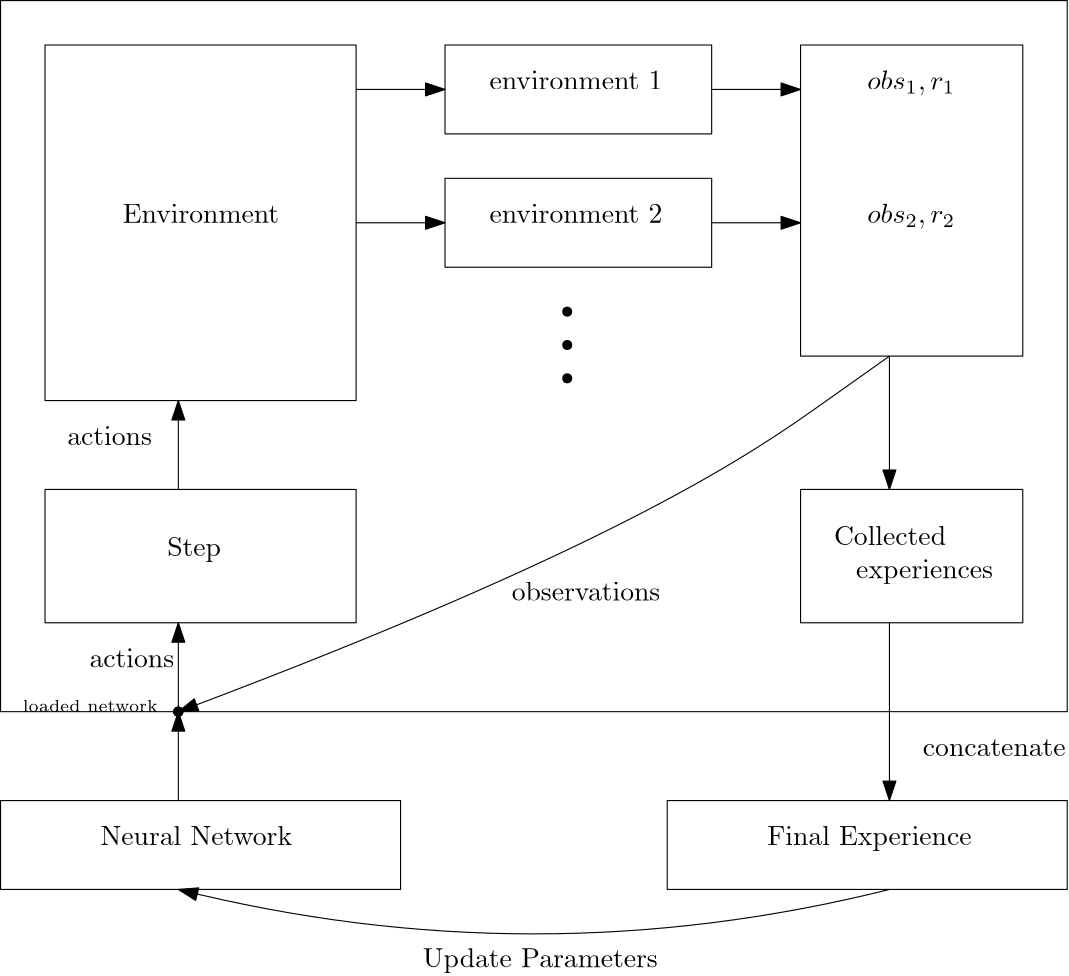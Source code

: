 <?xml version="1.0"?>
<!DOCTYPE ipe SYSTEM "ipe.dtd">
<ipe version="70218" creator="Ipe 7.2.24">
<info created="D:20221102194446" modified="D:20221102194446"/>
<ipestyle name="basic">
<symbol name="arrow/arc(spx)">
<path stroke="sym-stroke" fill="sym-stroke" pen="sym-pen">
0 0 m
-1 0.333 l
-1 -0.333 l
h
</path>
</symbol>
<symbol name="arrow/farc(spx)">
<path stroke="sym-stroke" fill="white" pen="sym-pen">
0 0 m
-1 0.333 l
-1 -0.333 l
h
</path>
</symbol>
<symbol name="arrow/ptarc(spx)">
<path stroke="sym-stroke" fill="sym-stroke" pen="sym-pen">
0 0 m
-1 0.333 l
-0.8 0 l
-1 -0.333 l
h
</path>
</symbol>
<symbol name="arrow/fptarc(spx)">
<path stroke="sym-stroke" fill="white" pen="sym-pen">
0 0 m
-1 0.333 l
-0.8 0 l
-1 -0.333 l
h
</path>
</symbol>
<symbol name="mark/circle(sx)" transformations="translations">
<path fill="sym-stroke">
0.6 0 0 0.6 0 0 e
0.4 0 0 0.4 0 0 e
</path>
</symbol>
<symbol name="mark/disk(sx)" transformations="translations">
<path fill="sym-stroke">
0.6 0 0 0.6 0 0 e
</path>
</symbol>
<symbol name="mark/fdisk(sfx)" transformations="translations">
<group>
<path fill="sym-fill">
0.5 0 0 0.5 0 0 e
</path>
<path fill="sym-stroke" fillrule="eofill">
0.6 0 0 0.6 0 0 e
0.4 0 0 0.4 0 0 e
</path>
</group>
</symbol>
<symbol name="mark/box(sx)" transformations="translations">
<path fill="sym-stroke" fillrule="eofill">
-0.6 -0.6 m
0.6 -0.6 l
0.6 0.6 l
-0.6 0.6 l
h
-0.4 -0.4 m
0.4 -0.4 l
0.4 0.4 l
-0.4 0.4 l
h
</path>
</symbol>
<symbol name="mark/square(sx)" transformations="translations">
<path fill="sym-stroke">
-0.6 -0.6 m
0.6 -0.6 l
0.6 0.6 l
-0.6 0.6 l
h
</path>
</symbol>
<symbol name="mark/fsquare(sfx)" transformations="translations">
<group>
<path fill="sym-fill">
-0.5 -0.5 m
0.5 -0.5 l
0.5 0.5 l
-0.5 0.5 l
h
</path>
<path fill="sym-stroke" fillrule="eofill">
-0.6 -0.6 m
0.6 -0.6 l
0.6 0.6 l
-0.6 0.6 l
h
-0.4 -0.4 m
0.4 -0.4 l
0.4 0.4 l
-0.4 0.4 l
h
</path>
</group>
</symbol>
<symbol name="mark/cross(sx)" transformations="translations">
<group>
<path fill="sym-stroke">
-0.43 -0.57 m
0.57 0.43 l
0.43 0.57 l
-0.57 -0.43 l
h
</path>
<path fill="sym-stroke">
-0.43 0.57 m
0.57 -0.43 l
0.43 -0.57 l
-0.57 0.43 l
h
</path>
</group>
</symbol>
<symbol name="arrow/fnormal(spx)">
<path stroke="sym-stroke" fill="white" pen="sym-pen">
0 0 m
-1 0.333 l
-1 -0.333 l
h
</path>
</symbol>
<symbol name="arrow/pointed(spx)">
<path stroke="sym-stroke" fill="sym-stroke" pen="sym-pen">
0 0 m
-1 0.333 l
-0.8 0 l
-1 -0.333 l
h
</path>
</symbol>
<symbol name="arrow/fpointed(spx)">
<path stroke="sym-stroke" fill="white" pen="sym-pen">
0 0 m
-1 0.333 l
-0.8 0 l
-1 -0.333 l
h
</path>
</symbol>
<symbol name="arrow/linear(spx)">
<path stroke="sym-stroke" pen="sym-pen">
-1 0.333 m
0 0 l
-1 -0.333 l
</path>
</symbol>
<symbol name="arrow/fdouble(spx)">
<path stroke="sym-stroke" fill="white" pen="sym-pen">
0 0 m
-1 0.333 l
-1 -0.333 l
h
-1 0 m
-2 0.333 l
-2 -0.333 l
h
</path>
</symbol>
<symbol name="arrow/double(spx)">
<path stroke="sym-stroke" fill="sym-stroke" pen="sym-pen">
0 0 m
-1 0.333 l
-1 -0.333 l
h
-1 0 m
-2 0.333 l
-2 -0.333 l
h
</path>
</symbol>
<symbol name="arrow/mid-normal(spx)">
<path stroke="sym-stroke" fill="sym-stroke" pen="sym-pen">
0.5 0 m
-0.5 0.333 l
-0.5 -0.333 l
h
</path>
</symbol>
<symbol name="arrow/mid-fnormal(spx)">
<path stroke="sym-stroke" fill="white" pen="sym-pen">
0.5 0 m
-0.5 0.333 l
-0.5 -0.333 l
h
</path>
</symbol>
<symbol name="arrow/mid-pointed(spx)">
<path stroke="sym-stroke" fill="sym-stroke" pen="sym-pen">
0.5 0 m
-0.5 0.333 l
-0.3 0 l
-0.5 -0.333 l
h
</path>
</symbol>
<symbol name="arrow/mid-fpointed(spx)">
<path stroke="sym-stroke" fill="white" pen="sym-pen">
0.5 0 m
-0.5 0.333 l
-0.3 0 l
-0.5 -0.333 l
h
</path>
</symbol>
<symbol name="arrow/mid-double(spx)">
<path stroke="sym-stroke" fill="sym-stroke" pen="sym-pen">
1 0 m
0 0.333 l
0 -0.333 l
h
0 0 m
-1 0.333 l
-1 -0.333 l
h
</path>
</symbol>
<symbol name="arrow/mid-fdouble(spx)">
<path stroke="sym-stroke" fill="white" pen="sym-pen">
1 0 m
0 0.333 l
0 -0.333 l
h
0 0 m
-1 0.333 l
-1 -0.333 l
h
</path>
</symbol>
<anglesize name="22.5 deg" value="22.5"/>
<anglesize name="30 deg" value="30"/>
<anglesize name="45 deg" value="45"/>
<anglesize name="60 deg" value="60"/>
<anglesize name="90 deg" value="90"/>
<arrowsize name="large" value="10"/>
<arrowsize name="small" value="5"/>
<arrowsize name="tiny" value="3"/>
<color name="blue" value="0 0 1"/>
<color name="brown" value="0.647 0.165 0.165"/>
<color name="darkblue" value="0 0 0.545"/>
<color name="darkcyan" value="0 0.545 0.545"/>
<color name="darkgray" value="0.663"/>
<color name="darkgreen" value="0 0.392 0"/>
<color name="darkmagenta" value="0.545 0 0.545"/>
<color name="darkorange" value="1 0.549 0"/>
<color name="darkred" value="0.545 0 0"/>
<color name="gold" value="1 0.843 0"/>
<color name="gray" value="0.745"/>
<color name="green" value="0 1 0"/>
<color name="lightblue" value="0.678 0.847 0.902"/>
<color name="lightcyan" value="0.878 1 1"/>
<color name="lightgray" value="0.827"/>
<color name="lightgreen" value="0.565 0.933 0.565"/>
<color name="lightyellow" value="1 1 0.878"/>
<color name="navy" value="0 0 0.502"/>
<color name="orange" value="1 0.647 0"/>
<color name="pink" value="1 0.753 0.796"/>
<color name="purple" value="0.627 0.125 0.941"/>
<color name="red" value="1 0 0"/>
<color name="seagreen" value="0.18 0.545 0.341"/>
<color name="turquoise" value="0.251 0.878 0.816"/>
<color name="violet" value="0.933 0.51 0.933"/>
<color name="yellow" value="1 1 0"/>
<dashstyle name="dash dot dotted" value="[4 2 1 2 1 2] 0"/>
<dashstyle name="dash dotted" value="[4 2 1 2] 0"/>
<dashstyle name="dashed" value="[4] 0"/>
<dashstyle name="dotted" value="[1 3] 0"/>
<gridsize name="10 pts (~3.5 mm)" value="10"/>
<gridsize name="14 pts (~5 mm)" value="14"/>
<gridsize name="16 pts (~6 mm)" value="16"/>
<gridsize name="20 pts (~7 mm)" value="20"/>
<gridsize name="28 pts (~10 mm)" value="28"/>
<gridsize name="32 pts (~12 mm)" value="32"/>
<gridsize name="4 pts" value="4"/>
<gridsize name="56 pts (~20 mm)" value="56"/>
<gridsize name="8 pts (~3 mm)" value="8"/>
<opacity name="10%" value="0.1"/>
<opacity name="30%" value="0.3"/>
<opacity name="50%" value="0.5"/>
<opacity name="75%" value="0.75"/>
<pen name="fat" value="1.2"/>
<pen name="heavier" value="0.8"/>
<pen name="ultrafat" value="2"/>
<symbolsize name="large" value="5"/>
<symbolsize name="small" value="2"/>
<symbolsize name="tiny" value="1.1"/>
<textsize name="Huge" value="\Huge"/>
<textsize name="LARGE" value="\LARGE"/>
<textsize name="Large" value="\Large"/>
<textsize name="footnote" value="\footnotesize"/>
<textsize name="huge" value="\huge"/>
<textsize name="large" value="\large"/>
<textsize name="small" value="\small"/>
<textsize name="tiny" value="\tiny"/>
<textstyle name="center" begin="\begin{center}" end="\end{center}"/>
<textstyle name="item" begin="\begin{itemize}\item{}" end="\end{itemize}"/>
<textstyle name="itemize" begin="\begin{itemize}" end="\end{itemize}"/>
<tiling name="falling" angle="-60" step="4" width="1"/>
<tiling name="rising" angle="30" step="4" width="1"/>
</ipestyle>
<page>
<layer name="alpha"/>
<view layers="alpha" active="alpha"/>
<path layer="alpha" matrix="1 0 0 1 0 128" stroke="black">
128 320 m
128 64 l
512 64 l
512 320 l
h
</path>
<path matrix="1 0 0 1 0 128" stroke="black">
144 304 m
144 176 l
256 176 l
256 304 l
h
</path>
<path matrix="1 0 0 1 0 128" stroke="black">
144 144 m
144 96 l
256 96 l
256 144 l
h
</path>
<path matrix="1 0 0 1 0 128" stroke="black">
288 304 m
288 272 l
384 272 l
384 304 l
h
</path>
<path matrix="1 0 0 1 0 128" stroke="black">
288 256 m
288 224 l
384 224 l
384 256 l
h
</path>
<path matrix="1 0 0 1 0 128" stroke="black">
416 304 m
416 192 l
496 192 l
496 304 l
h
</path>
<path matrix="1 0 0 1 0 128" stroke="black">
416 144 m
416 96 l
496 96 l
496 144 l
h
</path>
<path stroke="black">
368 160 m
368 128 l
512 128 l
512 160 l
h
</path>
<path stroke="black">
128 160 m
128 128 l
272 128 l
272 160 l
h
</path>
<path stroke="black" rarrow="normal/normal">
192 304 m
192 272 l
</path>
<path stroke="black" rarrow="normal/normal">
192 224 m
192 192 l
</path>
<path stroke="black" rarrow="normal/normal">
192 192 m
192 160 l
</path>
<path stroke="black" rarrow="normal/normal">
192 128 m
320 96
448 128 c
</path>
<path stroke="black" rarrow="normal/normal">
448 160 m
448 224 l
</path>
<path stroke="black" rarrow="normal/normal">
448 272 m
448 320
448 320
448 320 c
</path>
<path stroke="black" rarrow="normal/normal">
416 416 m
384 416 l
</path>
<path stroke="black" rarrow="normal/normal">
416 368 m
384 368 l
</path>
<path stroke="black" rarrow="normal/normal">
288 416 m
256 416 l
</path>
<path stroke="black" rarrow="normal/normal">
288 368 m
256 368 l
</path>
<text matrix="1 0 0 1 -56 0" transformations="translations" pos="208 288" stroke="black" type="label" width="30.497" height="6.654" depth="0" valign="baseline">actions</text>
<text matrix="1 0 0 1 12 0" transformations="translations" pos="160 368" stroke="black" type="label" width="56.344" height="6.808" depth="0" valign="baseline">Environment</text>
<text matrix="1 0 0 1 28 0" transformations="translations" pos="160 248" stroke="black" type="label" width="19.372" height="6.815" depth="1.93" valign="baseline">Step</text>
<path stroke="black" rarrow="normal/normal">
192 192 m
352 252
448 320
448 320
448 320
448 320
448 320 c
</path>
<text transformations="translations" pos="312 232" stroke="black" type="label" width="53.549" height="6.918" depth="0" valign="baseline">observations</text>
<text transformations="translations" pos="160 208" stroke="black" type="label" width="33.818" height="6.654" depth="0" valign="baseline">actions
</text>
<text matrix="1 0 0 1 24 0" transformations="translations" pos="140 144" stroke="black" type="label" width="68.964" height="6.918" depth="0" valign="baseline">Neural Network</text>
<text matrix="1 0 0 1 16 0" transformations="translations" pos="264 100" stroke="black" type="label" width="87.976" height="6.926" depth="1.93" valign="baseline">Update Parameters
</text>
<text matrix="1 0 0 1 20 0" transformations="translations" pos="384 144" stroke="black" type="label" width="76.962" height="6.926" depth="1.93" valign="baseline">Final Experience
</text>
<text transformations="translations" pos="428 252" stroke="black" type="label" width="40.404" height="6.918" depth="0" valign="baseline">Collected</text>
<text transformations="translations" pos="436 240" stroke="black" type="label" width="49.343" height="6.661" depth="1.93" valign="baseline">experiences</text>
<text matrix="1 0 0 1 4 0" transformations="translations" pos="300 416" stroke="black" type="label" width="62.294" height="6.654" depth="0" valign="baseline">environment 1</text>
<text transformations="translations" pos="304 368" stroke="black" type="label" width="62.294" height="6.654" depth="0" valign="baseline">environment 2</text>
<use name="mark/disk(sx)" pos="332 336" size="normal" stroke="black"/>
<use name="mark/disk(sx)" pos="332 324" size="normal" stroke="black"/>
<use name="mark/disk(sx)" pos="332 312" size="normal" stroke="black"/>
<text matrix="1 0 0 1 12 0" transformations="translations" pos="428 416" stroke="black" type="label" width="31.636" height="6.926" depth="1.93" valign="baseline">$obs_1, r_1$</text>
<text matrix="1 0 0 1 12 0" transformations="translations" pos="428 368" stroke="black" type="label" width="34.957" height="6.926" depth="1.93" valign="baseline">$obs_2, r_2$
</text>
<text transformations="translations" pos="460 176" stroke="black" type="label" width="51.474" height="6.128" depth="0" valign="baseline">concatenate</text>
<use name="mark/disk(sx)" pos="192 192" size="normal" stroke="black"/>
<use name="mark/disk(sx)" pos="192 192" size="normal" stroke="black"/>
<use name="mark/disk(sx)" pos="192 192" size="normal" stroke="black"/>
<use name="mark/disk(sx)" pos="192 192" size="normal" stroke="black"/>
<text matrix="1 0 0 1 -12 8" transformations="translations" pos="148 184" stroke="black" type="label" width="51.113" height="4.151" depth="0" valign="baseline" size="6">loaded network
</text>
</page>
</ipe>
